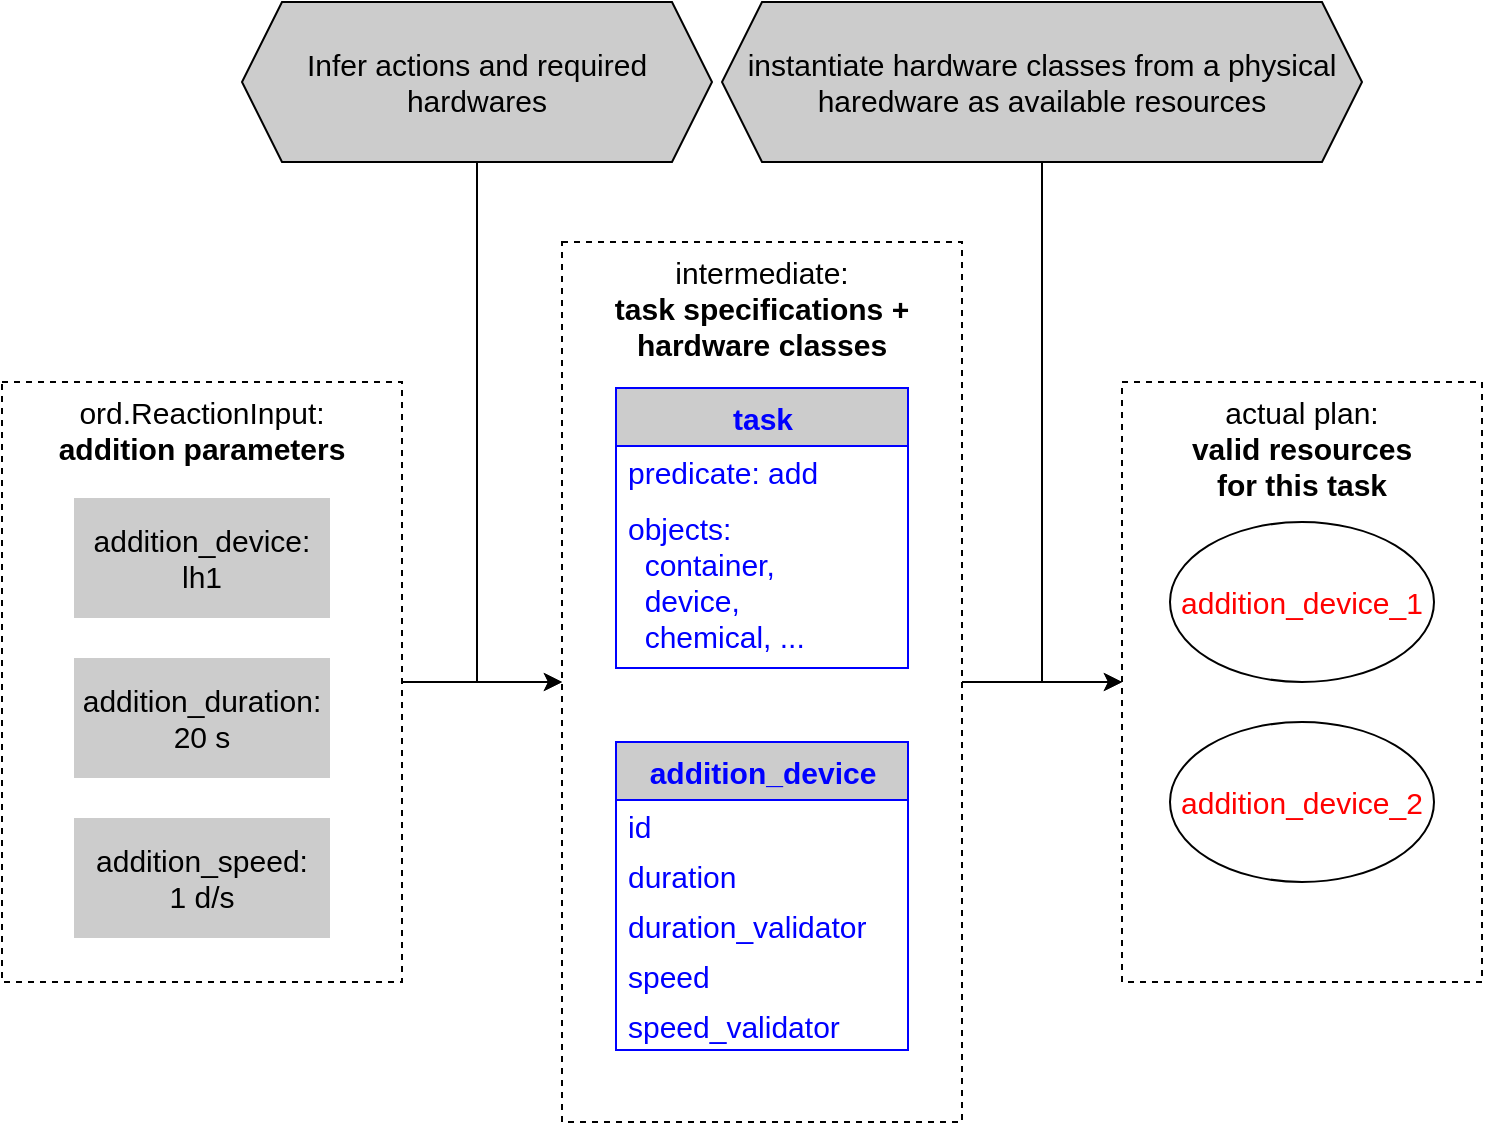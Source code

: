 <mxfile version="20.7.4" type="device"><diagram id="eSBOruccMRfgGsM2clmA" name="Page-1"><mxGraphModel dx="1050" dy="606" grid="1" gridSize="10" guides="1" tooltips="1" connect="1" arrows="1" fold="1" page="1" pageScale="1" pageWidth="850" pageHeight="1100" math="0" shadow="0"><root><mxCell id="0"/><mxCell id="1" parent="0"/><mxCell id="iMEIfN14PuiQkx1FlcXz-1" style="edgeStyle=orthogonalEdgeStyle;rounded=0;orthogonalLoop=1;jettySize=auto;html=1;entryX=0;entryY=0.5;entryDx=0;entryDy=0;fontSize=15;fontColor=#FF0000;" parent="1" source="iMEIfN14PuiQkx1FlcXz-20" target="iMEIfN14PuiQkx1FlcXz-12" edge="1"><mxGeometry relative="1" as="geometry"/></mxCell><mxCell id="iMEIfN14PuiQkx1FlcXz-2" style="edgeStyle=orthogonalEdgeStyle;rounded=0;orthogonalLoop=1;jettySize=auto;html=1;entryX=0;entryY=0.5;entryDx=0;entryDy=0;fontSize=15;fontColor=#FF0000;" parent="1" source="iMEIfN14PuiQkx1FlcXz-12" target="iMEIfN14PuiQkx1FlcXz-8" edge="1"><mxGeometry relative="1" as="geometry"/></mxCell><mxCell id="iMEIfN14PuiQkx1FlcXz-3" style="edgeStyle=orthogonalEdgeStyle;rounded=0;orthogonalLoop=1;jettySize=auto;html=1;entryX=0;entryY=0.5;entryDx=0;entryDy=0;fontSize=15;fontColor=#FF0000;" parent="1" source="iMEIfN14PuiQkx1FlcXz-4" target="iMEIfN14PuiQkx1FlcXz-12" edge="1"><mxGeometry relative="1" as="geometry"/></mxCell><mxCell id="iMEIfN14PuiQkx1FlcXz-4" value="&lt;span style=&quot;color: rgb(0, 0, 0); font-family: Helvetica; font-size: 15px; font-style: normal; font-variant-ligatures: normal; font-variant-caps: normal; font-weight: 400; letter-spacing: normal; orphans: 2; text-align: center; text-indent: 0px; text-transform: none; widows: 2; word-spacing: 0px; -webkit-text-stroke-width: 0px; text-decoration-thickness: initial; text-decoration-style: initial; text-decoration-color: initial; float: none; display: inline !important;&quot;&gt;Infer actions and required hardwares&lt;/span&gt;" style="shape=hexagon;perimeter=hexagonPerimeter2;whiteSpace=wrap;html=1;fixedSize=1;strokeColor=#000000;fontSize=15;fontColor=#FF0000;fillColor=#CCCCCC;" parent="1" vertex="1"><mxGeometry x="150" y="280" width="235" height="80" as="geometry"/></mxCell><mxCell id="iMEIfN14PuiQkx1FlcXz-5" style="edgeStyle=orthogonalEdgeStyle;rounded=0;orthogonalLoop=1;jettySize=auto;html=1;entryX=0;entryY=0.5;entryDx=0;entryDy=0;fontSize=15;fontColor=#FF0000;" parent="1" source="iMEIfN14PuiQkx1FlcXz-6" target="iMEIfN14PuiQkx1FlcXz-8" edge="1"><mxGeometry relative="1" as="geometry"/></mxCell><mxCell id="iMEIfN14PuiQkx1FlcXz-6" value="&lt;font color=&quot;#000000&quot;&gt;instantiate hardware classes from a physical haredware as available resources&lt;/font&gt;" style="shape=hexagon;perimeter=hexagonPerimeter2;whiteSpace=wrap;html=1;fixedSize=1;strokeColor=#000000;fontSize=15;fontColor=#FF0000;fillColor=#CCCCCC;" parent="1" vertex="1"><mxGeometry x="390" y="280" width="320" height="80" as="geometry"/></mxCell><mxCell id="iMEIfN14PuiQkx1FlcXz-19" value="" style="group" parent="1" vertex="1" connectable="0"><mxGeometry x="30" y="470" width="200" height="300" as="geometry"/></mxCell><mxCell id="iMEIfN14PuiQkx1FlcXz-20" value="ord.ReactionInput:&lt;br&gt;&lt;b&gt;addition parameters&lt;/b&gt;" style="rounded=0;whiteSpace=wrap;html=1;fontSize=15;verticalAlign=top;dashed=1;" parent="iMEIfN14PuiQkx1FlcXz-19" vertex="1"><mxGeometry width="200" height="300" as="geometry"/></mxCell><mxCell id="iMEIfN14PuiQkx1FlcXz-21" value="addition_device: lh1" style="rounded=0;whiteSpace=wrap;html=1;fontSize=15;fillColor=#CCCCCC;strokeColor=none;" parent="iMEIfN14PuiQkx1FlcXz-19" vertex="1"><mxGeometry x="36" y="58" width="128" height="60" as="geometry"/></mxCell><mxCell id="iMEIfN14PuiQkx1FlcXz-22" value="addition_duration: 20 s" style="rounded=0;whiteSpace=wrap;html=1;fontSize=15;fillColor=#CCCCCC;strokeColor=none;" parent="iMEIfN14PuiQkx1FlcXz-19" vertex="1"><mxGeometry x="36" y="138" width="128" height="60" as="geometry"/></mxCell><mxCell id="iMEIfN14PuiQkx1FlcXz-23" value="addition_speed: &lt;br&gt;1 d/s" style="rounded=0;whiteSpace=wrap;html=1;fontSize=15;fillColor=#CCCCCC;strokeColor=none;" parent="iMEIfN14PuiQkx1FlcXz-19" vertex="1"><mxGeometry x="36" y="218" width="128" height="60" as="geometry"/></mxCell><mxCell id="iMEIfN14PuiQkx1FlcXz-12" value="intermediate: &lt;br&gt;&lt;b&gt;task specifications +&lt;br&gt;hardware classes&lt;/b&gt;" style="rounded=0;whiteSpace=wrap;html=1;fontSize=15;verticalAlign=top;dashed=1;" parent="1" vertex="1"><mxGeometry x="310" y="400" width="200" height="440" as="geometry"/></mxCell><mxCell id="iMEIfN14PuiQkx1FlcXz-13" value="addition_device" style="swimlane;fontStyle=1;align=center;verticalAlign=middle;childLayout=stackLayout;horizontal=1;startSize=29;horizontalStack=0;resizeParent=1;resizeParentMax=0;resizeLast=0;collapsible=0;marginBottom=0;html=1;strokeColor=#0000FF;fontSize=15;fontColor=#0000FF;fillColor=#CCCCCC;" parent="1" vertex="1"><mxGeometry x="337" y="650" width="146" height="154" as="geometry"/></mxCell><mxCell id="iMEIfN14PuiQkx1FlcXz-14" value="id" style="text;html=1;strokeColor=none;fillColor=none;align=left;verticalAlign=middle;spacingLeft=4;spacingRight=4;overflow=hidden;rotatable=0;points=[[0,0.5],[1,0.5]];portConstraint=eastwest;dashed=1;fontSize=15;fontColor=#0000FF;" parent="iMEIfN14PuiQkx1FlcXz-13" vertex="1"><mxGeometry y="29" width="146" height="25" as="geometry"/></mxCell><mxCell id="iMEIfN14PuiQkx1FlcXz-15" value="duration" style="text;html=1;strokeColor=none;fillColor=none;align=left;verticalAlign=middle;spacingLeft=4;spacingRight=4;overflow=hidden;rotatable=0;points=[[0,0.5],[1,0.5]];portConstraint=eastwest;dashed=1;fontSize=15;fontColor=#0000FF;" parent="iMEIfN14PuiQkx1FlcXz-13" vertex="1"><mxGeometry y="54" width="146" height="25" as="geometry"/></mxCell><mxCell id="iMEIfN14PuiQkx1FlcXz-16" value="duration_validator" style="text;html=1;strokeColor=none;fillColor=none;align=left;verticalAlign=middle;spacingLeft=4;spacingRight=4;overflow=hidden;rotatable=0;points=[[0,0.5],[1,0.5]];portConstraint=eastwest;dashed=1;fontSize=15;fontColor=#0000FF;" parent="iMEIfN14PuiQkx1FlcXz-13" vertex="1"><mxGeometry y="79" width="146" height="25" as="geometry"/></mxCell><mxCell id="iMEIfN14PuiQkx1FlcXz-17" value="speed" style="text;html=1;strokeColor=none;fillColor=none;align=left;verticalAlign=middle;spacingLeft=4;spacingRight=4;overflow=hidden;rotatable=0;points=[[0,0.5],[1,0.5]];portConstraint=eastwest;dashed=1;fontSize=15;fontColor=#0000FF;" parent="iMEIfN14PuiQkx1FlcXz-13" vertex="1"><mxGeometry y="104" width="146" height="25" as="geometry"/></mxCell><mxCell id="iMEIfN14PuiQkx1FlcXz-18" value="speed_validator" style="text;html=1;strokeColor=none;fillColor=none;align=left;verticalAlign=middle;spacingLeft=4;spacingRight=4;overflow=hidden;rotatable=0;points=[[0,0.5],[1,0.5]];portConstraint=eastwest;dashed=1;fontSize=15;fontColor=#0000FF;" parent="iMEIfN14PuiQkx1FlcXz-13" vertex="1"><mxGeometry y="129" width="146" height="25" as="geometry"/></mxCell><mxCell id="AEBDwRwyVP73czA-K2vF-20" value="task" style="swimlane;fontStyle=1;align=center;verticalAlign=middle;childLayout=stackLayout;horizontal=1;startSize=29;horizontalStack=0;resizeParent=1;resizeParentMax=0;resizeLast=0;collapsible=0;marginBottom=0;html=1;strokeColor=#0000FF;fontSize=15;fontColor=#0000FF;fillColor=#CCCCCC;" vertex="1" parent="1"><mxGeometry x="337" y="473" width="146" height="140" as="geometry"/></mxCell><mxCell id="AEBDwRwyVP73czA-K2vF-21" value="predicate: add" style="text;html=1;strokeColor=none;fillColor=none;align=left;verticalAlign=middle;spacingLeft=4;spacingRight=4;overflow=hidden;rotatable=0;points=[[0,0.5],[1,0.5]];portConstraint=eastwest;dashed=1;fontSize=15;fontColor=#0000FF;" vertex="1" parent="AEBDwRwyVP73czA-K2vF-20"><mxGeometry y="29" width="146" height="25" as="geometry"/></mxCell><mxCell id="AEBDwRwyVP73czA-K2vF-22" value="objects: &lt;br&gt;&amp;nbsp; container, &lt;br&gt;&amp;nbsp; device, &lt;br&gt;&amp;nbsp; chemical, ..." style="text;html=1;strokeColor=none;fillColor=none;align=left;verticalAlign=middle;spacingLeft=4;spacingRight=4;overflow=hidden;rotatable=0;points=[[0,0.5],[1,0.5]];portConstraint=eastwest;dashed=1;fontSize=15;fontColor=#0000FF;" vertex="1" parent="AEBDwRwyVP73czA-K2vF-20"><mxGeometry y="54" width="146" height="86" as="geometry"/></mxCell><mxCell id="iMEIfN14PuiQkx1FlcXz-8" value="actual plan: &lt;br&gt;&lt;b&gt;valid resources &lt;br&gt;for this task&lt;/b&gt;" style="rounded=0;whiteSpace=wrap;html=1;fontSize=15;verticalAlign=top;dashed=1;" parent="1" vertex="1"><mxGeometry x="590" y="470" width="180" height="300" as="geometry"/></mxCell><mxCell id="iMEIfN14PuiQkx1FlcXz-9" value="addition_device_1" style="ellipse;whiteSpace=wrap;html=1;fontSize=15;fillColor=none;fontColor=#FF0000;movable=1;resizable=1;rotatable=1;deletable=1;editable=1;connectable=1;" parent="1" vertex="1"><mxGeometry x="614" y="540" width="132" height="80" as="geometry"/></mxCell><mxCell id="iMEIfN14PuiQkx1FlcXz-10" value="addition_device_2" style="ellipse;whiteSpace=wrap;html=1;fontSize=15;fillColor=none;fontColor=#FF0000;movable=1;resizable=1;rotatable=1;deletable=1;editable=1;connectable=1;" parent="1" vertex="1"><mxGeometry x="614" y="640" width="132" height="80" as="geometry"/></mxCell></root></mxGraphModel></diagram></mxfile>